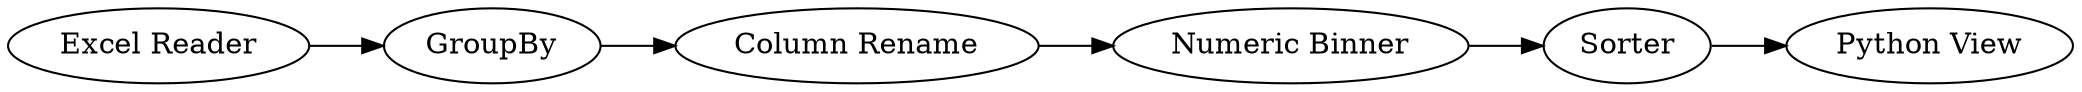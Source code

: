 digraph {
	1 -> 28
	29 -> 30
	32 -> 27
	30 -> 32
	28 -> 29
	27 [label="Python View"]
	1 [label="Excel Reader"]
	29 [label="Column Rename"]
	28 [label=GroupBy]
	32 [label=Sorter]
	30 [label="Numeric Binner"]
	rankdir=LR
}

